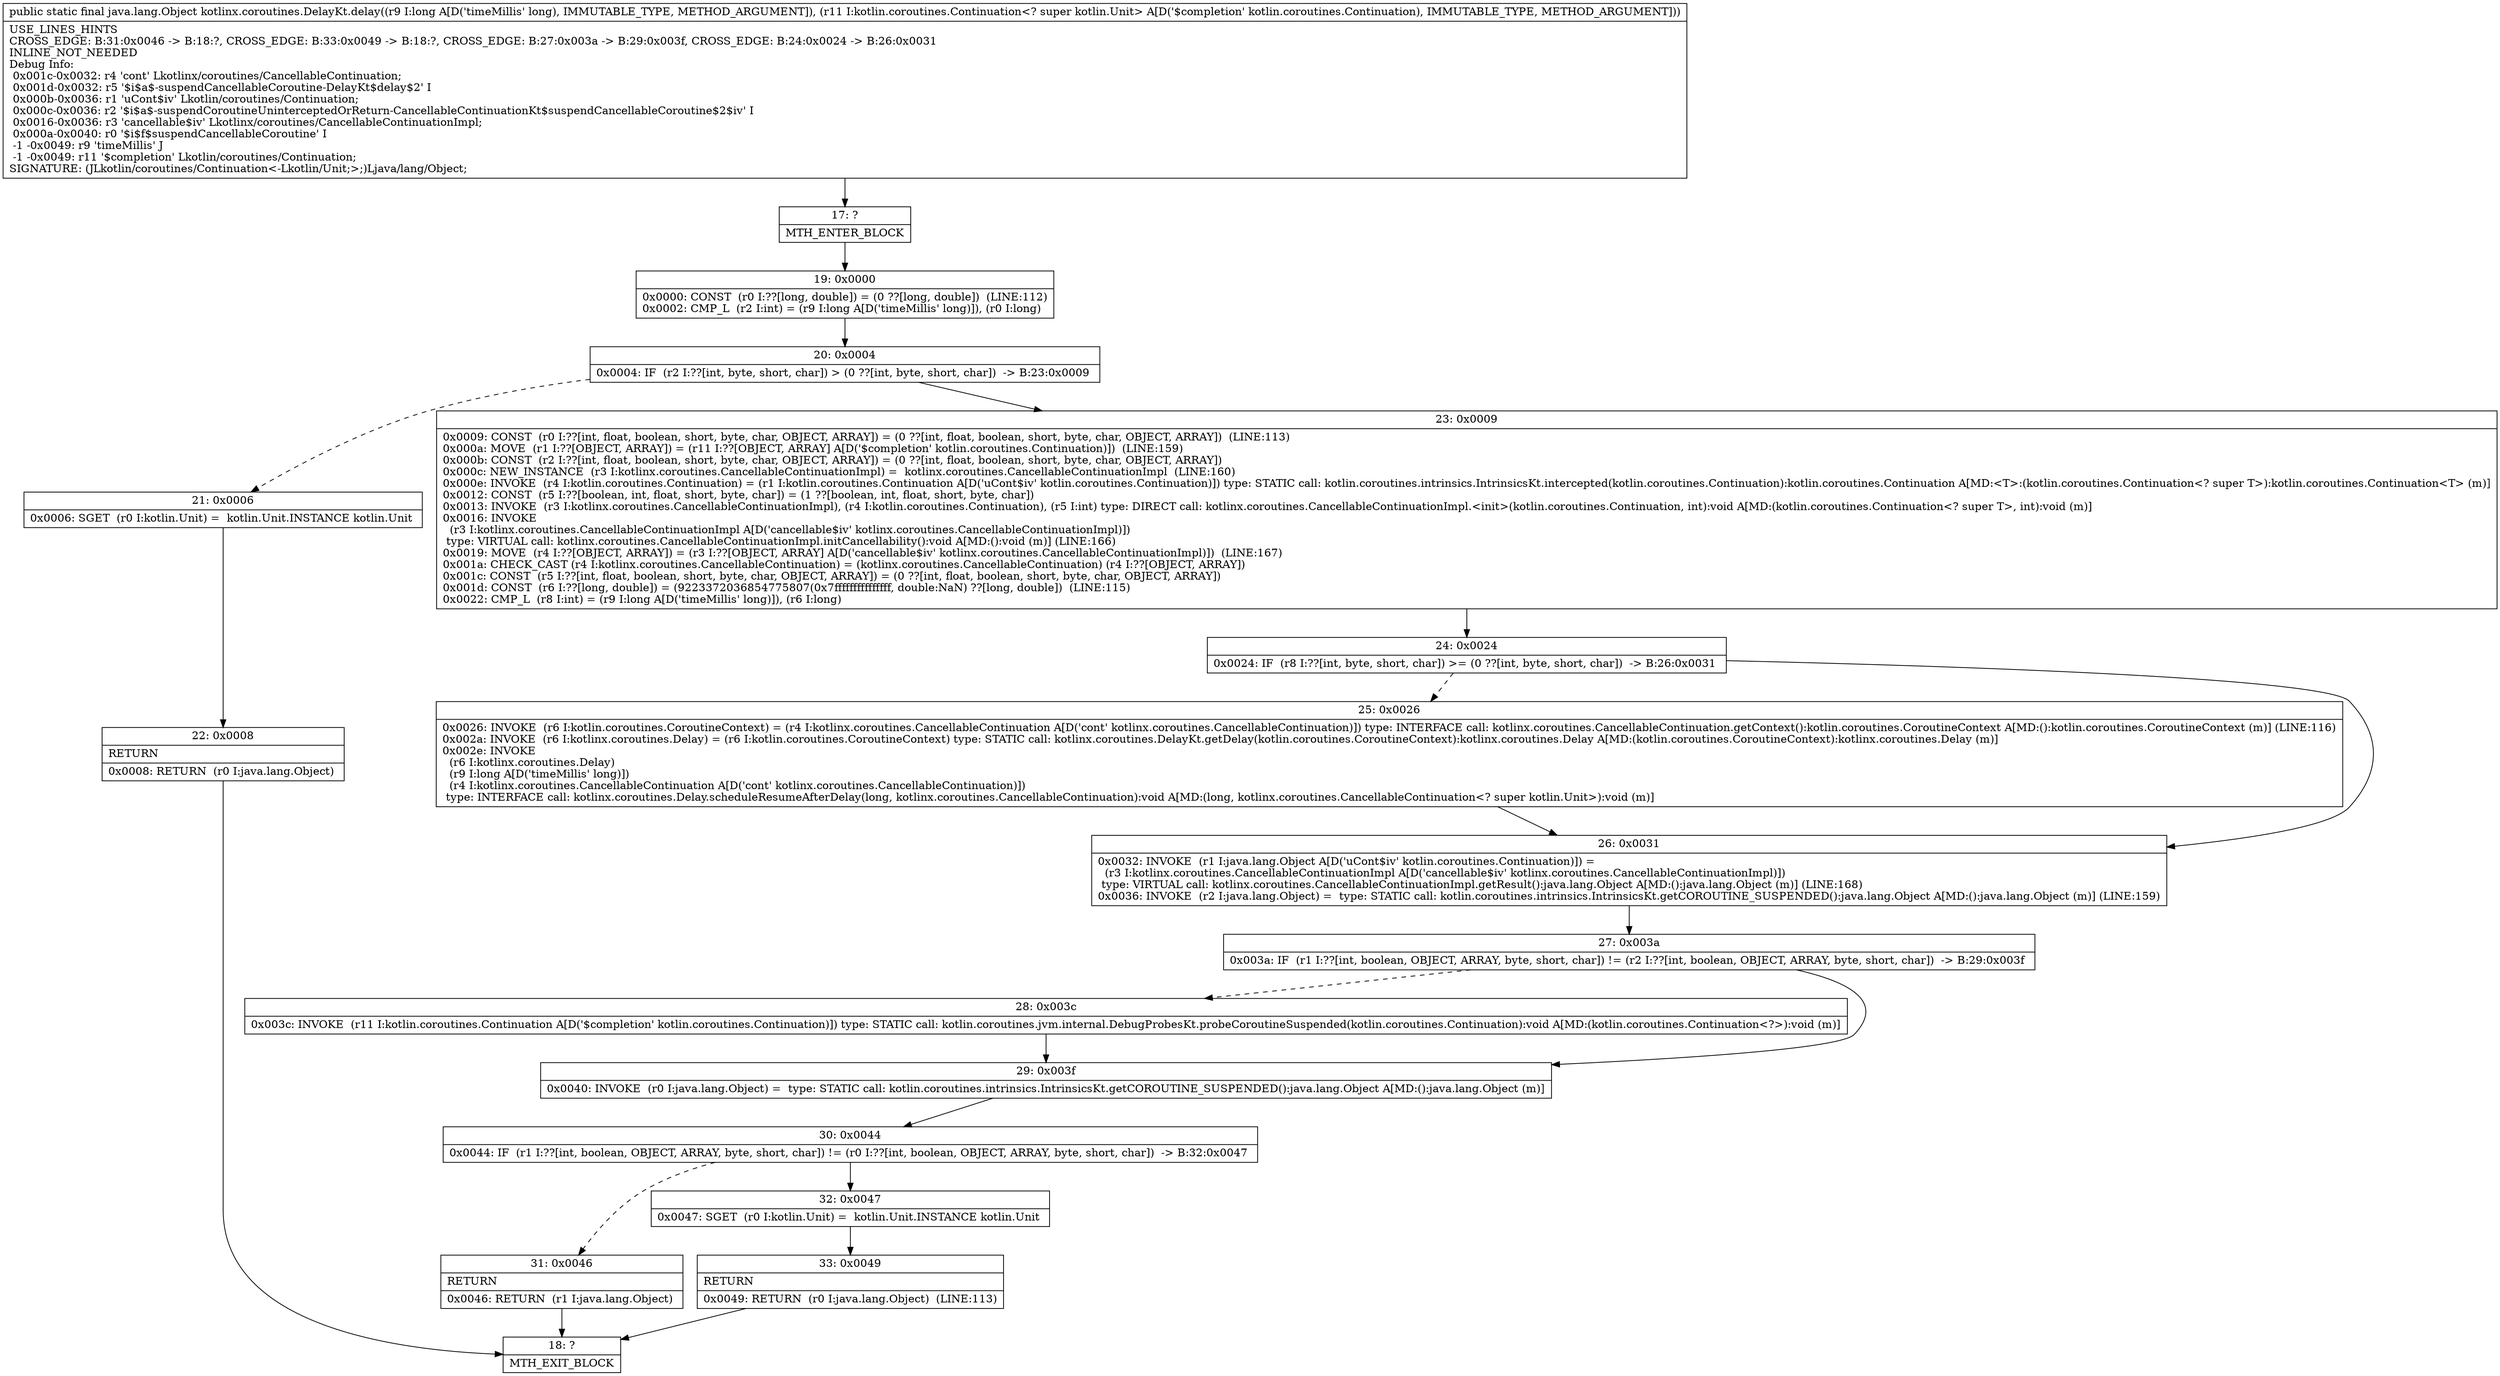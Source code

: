 digraph "CFG forkotlinx.coroutines.DelayKt.delay(JLkotlin\/coroutines\/Continuation;)Ljava\/lang\/Object;" {
Node_17 [shape=record,label="{17\:\ ?|MTH_ENTER_BLOCK\l}"];
Node_19 [shape=record,label="{19\:\ 0x0000|0x0000: CONST  (r0 I:??[long, double]) = (0 ??[long, double])  (LINE:112)\l0x0002: CMP_L  (r2 I:int) = (r9 I:long A[D('timeMillis' long)]), (r0 I:long) \l}"];
Node_20 [shape=record,label="{20\:\ 0x0004|0x0004: IF  (r2 I:??[int, byte, short, char]) \> (0 ??[int, byte, short, char])  \-\> B:23:0x0009 \l}"];
Node_21 [shape=record,label="{21\:\ 0x0006|0x0006: SGET  (r0 I:kotlin.Unit) =  kotlin.Unit.INSTANCE kotlin.Unit \l}"];
Node_22 [shape=record,label="{22\:\ 0x0008|RETURN\l|0x0008: RETURN  (r0 I:java.lang.Object) \l}"];
Node_18 [shape=record,label="{18\:\ ?|MTH_EXIT_BLOCK\l}"];
Node_23 [shape=record,label="{23\:\ 0x0009|0x0009: CONST  (r0 I:??[int, float, boolean, short, byte, char, OBJECT, ARRAY]) = (0 ??[int, float, boolean, short, byte, char, OBJECT, ARRAY])  (LINE:113)\l0x000a: MOVE  (r1 I:??[OBJECT, ARRAY]) = (r11 I:??[OBJECT, ARRAY] A[D('$completion' kotlin.coroutines.Continuation)])  (LINE:159)\l0x000b: CONST  (r2 I:??[int, float, boolean, short, byte, char, OBJECT, ARRAY]) = (0 ??[int, float, boolean, short, byte, char, OBJECT, ARRAY]) \l0x000c: NEW_INSTANCE  (r3 I:kotlinx.coroutines.CancellableContinuationImpl) =  kotlinx.coroutines.CancellableContinuationImpl  (LINE:160)\l0x000e: INVOKE  (r4 I:kotlin.coroutines.Continuation) = (r1 I:kotlin.coroutines.Continuation A[D('uCont$iv' kotlin.coroutines.Continuation)]) type: STATIC call: kotlin.coroutines.intrinsics.IntrinsicsKt.intercepted(kotlin.coroutines.Continuation):kotlin.coroutines.Continuation A[MD:\<T\>:(kotlin.coroutines.Continuation\<? super T\>):kotlin.coroutines.Continuation\<T\> (m)]\l0x0012: CONST  (r5 I:??[boolean, int, float, short, byte, char]) = (1 ??[boolean, int, float, short, byte, char]) \l0x0013: INVOKE  (r3 I:kotlinx.coroutines.CancellableContinuationImpl), (r4 I:kotlin.coroutines.Continuation), (r5 I:int) type: DIRECT call: kotlinx.coroutines.CancellableContinuationImpl.\<init\>(kotlin.coroutines.Continuation, int):void A[MD:(kotlin.coroutines.Continuation\<? super T\>, int):void (m)]\l0x0016: INVOKE  \l  (r3 I:kotlinx.coroutines.CancellableContinuationImpl A[D('cancellable$iv' kotlinx.coroutines.CancellableContinuationImpl)])\l type: VIRTUAL call: kotlinx.coroutines.CancellableContinuationImpl.initCancellability():void A[MD:():void (m)] (LINE:166)\l0x0019: MOVE  (r4 I:??[OBJECT, ARRAY]) = (r3 I:??[OBJECT, ARRAY] A[D('cancellable$iv' kotlinx.coroutines.CancellableContinuationImpl)])  (LINE:167)\l0x001a: CHECK_CAST (r4 I:kotlinx.coroutines.CancellableContinuation) = (kotlinx.coroutines.CancellableContinuation) (r4 I:??[OBJECT, ARRAY]) \l0x001c: CONST  (r5 I:??[int, float, boolean, short, byte, char, OBJECT, ARRAY]) = (0 ??[int, float, boolean, short, byte, char, OBJECT, ARRAY]) \l0x001d: CONST  (r6 I:??[long, double]) = (9223372036854775807(0x7fffffffffffffff, double:NaN) ??[long, double])  (LINE:115)\l0x0022: CMP_L  (r8 I:int) = (r9 I:long A[D('timeMillis' long)]), (r6 I:long) \l}"];
Node_24 [shape=record,label="{24\:\ 0x0024|0x0024: IF  (r8 I:??[int, byte, short, char]) \>= (0 ??[int, byte, short, char])  \-\> B:26:0x0031 \l}"];
Node_25 [shape=record,label="{25\:\ 0x0026|0x0026: INVOKE  (r6 I:kotlin.coroutines.CoroutineContext) = (r4 I:kotlinx.coroutines.CancellableContinuation A[D('cont' kotlinx.coroutines.CancellableContinuation)]) type: INTERFACE call: kotlinx.coroutines.CancellableContinuation.getContext():kotlin.coroutines.CoroutineContext A[MD:():kotlin.coroutines.CoroutineContext (m)] (LINE:116)\l0x002a: INVOKE  (r6 I:kotlinx.coroutines.Delay) = (r6 I:kotlin.coroutines.CoroutineContext) type: STATIC call: kotlinx.coroutines.DelayKt.getDelay(kotlin.coroutines.CoroutineContext):kotlinx.coroutines.Delay A[MD:(kotlin.coroutines.CoroutineContext):kotlinx.coroutines.Delay (m)]\l0x002e: INVOKE  \l  (r6 I:kotlinx.coroutines.Delay)\l  (r9 I:long A[D('timeMillis' long)])\l  (r4 I:kotlinx.coroutines.CancellableContinuation A[D('cont' kotlinx.coroutines.CancellableContinuation)])\l type: INTERFACE call: kotlinx.coroutines.Delay.scheduleResumeAfterDelay(long, kotlinx.coroutines.CancellableContinuation):void A[MD:(long, kotlinx.coroutines.CancellableContinuation\<? super kotlin.Unit\>):void (m)]\l}"];
Node_26 [shape=record,label="{26\:\ 0x0031|0x0032: INVOKE  (r1 I:java.lang.Object A[D('uCont$iv' kotlin.coroutines.Continuation)]) = \l  (r3 I:kotlinx.coroutines.CancellableContinuationImpl A[D('cancellable$iv' kotlinx.coroutines.CancellableContinuationImpl)])\l type: VIRTUAL call: kotlinx.coroutines.CancellableContinuationImpl.getResult():java.lang.Object A[MD:():java.lang.Object (m)] (LINE:168)\l0x0036: INVOKE  (r2 I:java.lang.Object) =  type: STATIC call: kotlin.coroutines.intrinsics.IntrinsicsKt.getCOROUTINE_SUSPENDED():java.lang.Object A[MD:():java.lang.Object (m)] (LINE:159)\l}"];
Node_27 [shape=record,label="{27\:\ 0x003a|0x003a: IF  (r1 I:??[int, boolean, OBJECT, ARRAY, byte, short, char]) != (r2 I:??[int, boolean, OBJECT, ARRAY, byte, short, char])  \-\> B:29:0x003f \l}"];
Node_28 [shape=record,label="{28\:\ 0x003c|0x003c: INVOKE  (r11 I:kotlin.coroutines.Continuation A[D('$completion' kotlin.coroutines.Continuation)]) type: STATIC call: kotlin.coroutines.jvm.internal.DebugProbesKt.probeCoroutineSuspended(kotlin.coroutines.Continuation):void A[MD:(kotlin.coroutines.Continuation\<?\>):void (m)]\l}"];
Node_29 [shape=record,label="{29\:\ 0x003f|0x0040: INVOKE  (r0 I:java.lang.Object) =  type: STATIC call: kotlin.coroutines.intrinsics.IntrinsicsKt.getCOROUTINE_SUSPENDED():java.lang.Object A[MD:():java.lang.Object (m)]\l}"];
Node_30 [shape=record,label="{30\:\ 0x0044|0x0044: IF  (r1 I:??[int, boolean, OBJECT, ARRAY, byte, short, char]) != (r0 I:??[int, boolean, OBJECT, ARRAY, byte, short, char])  \-\> B:32:0x0047 \l}"];
Node_31 [shape=record,label="{31\:\ 0x0046|RETURN\l|0x0046: RETURN  (r1 I:java.lang.Object) \l}"];
Node_32 [shape=record,label="{32\:\ 0x0047|0x0047: SGET  (r0 I:kotlin.Unit) =  kotlin.Unit.INSTANCE kotlin.Unit \l}"];
Node_33 [shape=record,label="{33\:\ 0x0049|RETURN\l|0x0049: RETURN  (r0 I:java.lang.Object)  (LINE:113)\l}"];
MethodNode[shape=record,label="{public static final java.lang.Object kotlinx.coroutines.DelayKt.delay((r9 I:long A[D('timeMillis' long), IMMUTABLE_TYPE, METHOD_ARGUMENT]), (r11 I:kotlin.coroutines.Continuation\<? super kotlin.Unit\> A[D('$completion' kotlin.coroutines.Continuation), IMMUTABLE_TYPE, METHOD_ARGUMENT]))  | USE_LINES_HINTS\lCROSS_EDGE: B:31:0x0046 \-\> B:18:?, CROSS_EDGE: B:33:0x0049 \-\> B:18:?, CROSS_EDGE: B:27:0x003a \-\> B:29:0x003f, CROSS_EDGE: B:24:0x0024 \-\> B:26:0x0031\lINLINE_NOT_NEEDED\lDebug Info:\l  0x001c\-0x0032: r4 'cont' Lkotlinx\/coroutines\/CancellableContinuation;\l  0x001d\-0x0032: r5 '$i$a$\-suspendCancellableCoroutine\-DelayKt$delay$2' I\l  0x000b\-0x0036: r1 'uCont$iv' Lkotlin\/coroutines\/Continuation;\l  0x000c\-0x0036: r2 '$i$a$\-suspendCoroutineUninterceptedOrReturn\-CancellableContinuationKt$suspendCancellableCoroutine$2$iv' I\l  0x0016\-0x0036: r3 'cancellable$iv' Lkotlinx\/coroutines\/CancellableContinuationImpl;\l  0x000a\-0x0040: r0 '$i$f$suspendCancellableCoroutine' I\l  \-1 \-0x0049: r9 'timeMillis' J\l  \-1 \-0x0049: r11 '$completion' Lkotlin\/coroutines\/Continuation;\lSIGNATURE: (JLkotlin\/coroutines\/Continuation\<\-Lkotlin\/Unit;\>;)Ljava\/lang\/Object;\l}"];
MethodNode -> Node_17;Node_17 -> Node_19;
Node_19 -> Node_20;
Node_20 -> Node_21[style=dashed];
Node_20 -> Node_23;
Node_21 -> Node_22;
Node_22 -> Node_18;
Node_23 -> Node_24;
Node_24 -> Node_25[style=dashed];
Node_24 -> Node_26;
Node_25 -> Node_26;
Node_26 -> Node_27;
Node_27 -> Node_28[style=dashed];
Node_27 -> Node_29;
Node_28 -> Node_29;
Node_29 -> Node_30;
Node_30 -> Node_31[style=dashed];
Node_30 -> Node_32;
Node_31 -> Node_18;
Node_32 -> Node_33;
Node_33 -> Node_18;
}

